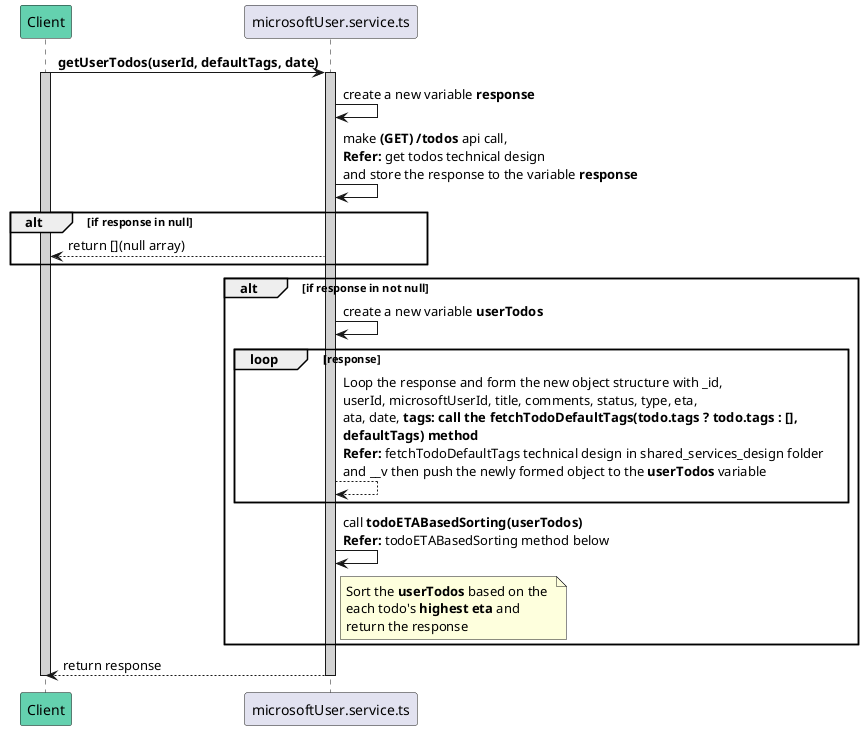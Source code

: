 @startuml getUserTodos
participant Client #64D1AF
participant microsoftUser.service.ts

Client -> microsoftUser.service.ts : **getUserTodos(userId, defaultTags, date)**
activate Client #D3D3D3
activate microsoftUser.service.ts #D3D3D3

microsoftUser.service.ts -> microsoftUser.service.ts : create a new variable **response**
microsoftUser.service.ts -> microsoftUser.service.ts : make **(GET)** **/todos** api call, \n**Refer:** get todos technical design \nand store the response to the variable **response**

    alt if response in null
        microsoftUser.service.ts --> Client : return [](null array)
    end
    
    alt if response in not null
        microsoftUser.service.ts -> microsoftUser.service.ts : create a new variable **userTodos**
        loop response
            microsoftUser.service.ts --> microsoftUser.service.ts : Loop the response and form the new object structure with _id, \nuserId, microsoftUserId, title, comments, status, type, eta, \nata, date, **tags: call the fetchTodoDefaultTags(todo.tags ? todo.tags : [],** \n**defaultTags) method** \n**Refer:** fetchTodoDefaultTags technical design in shared_services_design folder \nand __v then push the newly formed object to the **userTodos** variable
        end

        microsoftUser.service.ts -> microsoftUser.service.ts: call **todoETABasedSorting(userTodos)** \n**Refer:** todoETABasedSorting method below
        note right of microsoftUser.service.ts: Sort the **userTodos** based on the \neach todo's **highest eta** and \nreturn the response
    end
Client <-- microsoftUser.service.ts : return response
deactivate microsoftUser.service.ts
deactivate Client
@enduml
